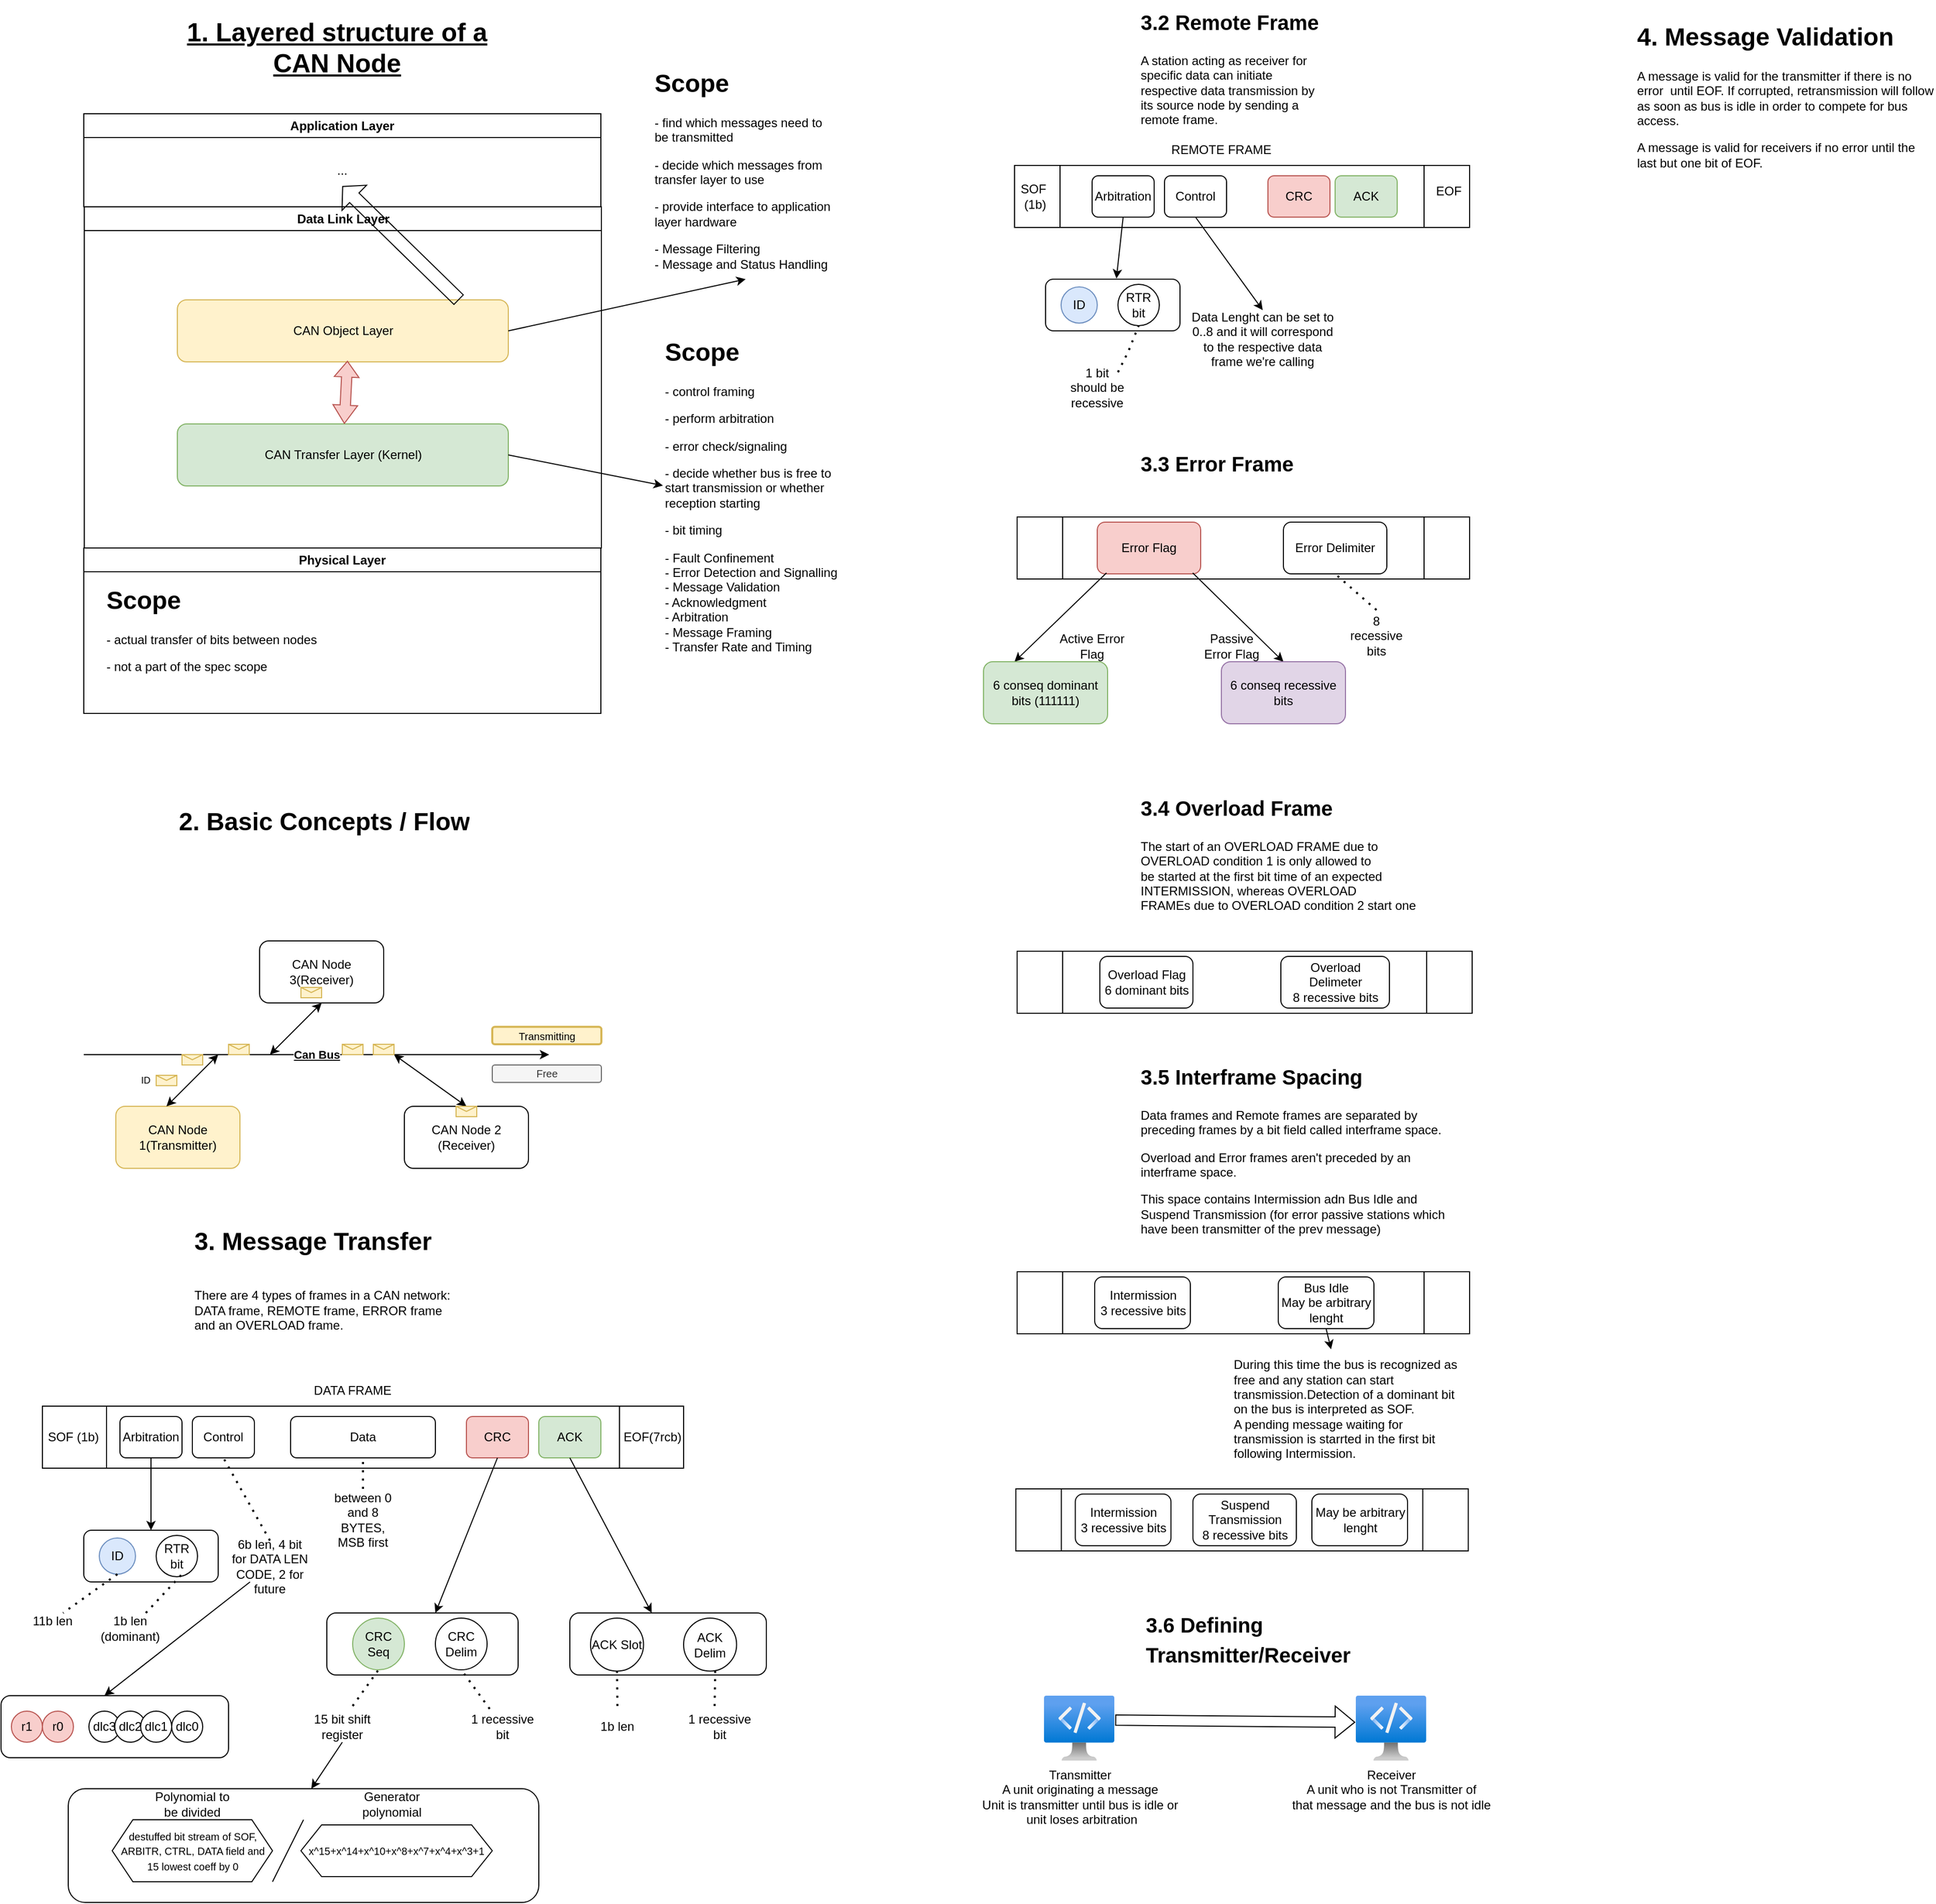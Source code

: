 <mxfile version="24.7.6">
  <diagram name="Page-1" id="1wEI3WNAIh0rknSwBO8R">
    <mxGraphModel dx="758" dy="946" grid="1" gridSize="10" guides="1" tooltips="1" connect="1" arrows="1" fold="1" page="1" pageScale="1" pageWidth="2900" pageHeight="1920" math="0" shadow="0">
      <root>
        <mxCell id="0" />
        <mxCell id="1" parent="0" />
        <mxCell id="lIAzLQjcqMZzX_TsZZTF-103" value="" style="rounded=1;whiteSpace=wrap;html=1;" vertex="1" parent="1">
          <mxGeometry x="85" y="1730" width="455" height="110" as="geometry" />
        </mxCell>
        <mxCell id="lIAzLQjcqMZzX_TsZZTF-1" value="Data Link Layer" style="swimlane;whiteSpace=wrap;html=1;" vertex="1" parent="1">
          <mxGeometry x="100.5" y="200" width="500" height="330" as="geometry" />
        </mxCell>
        <mxCell id="lIAzLQjcqMZzX_TsZZTF-2" value="CAN Object Layer" style="rounded=1;whiteSpace=wrap;html=1;fillColor=#fff2cc;strokeColor=#d6b656;" vertex="1" parent="lIAzLQjcqMZzX_TsZZTF-1">
          <mxGeometry x="90" y="90" width="320" height="60" as="geometry" />
        </mxCell>
        <mxCell id="lIAzLQjcqMZzX_TsZZTF-3" value="CAN Transfer Layer (Kernel)" style="rounded=1;whiteSpace=wrap;html=1;fillColor=#d5e8d4;strokeColor=#82b366;" vertex="1" parent="lIAzLQjcqMZzX_TsZZTF-1">
          <mxGeometry x="90" y="210" width="320" height="60" as="geometry" />
        </mxCell>
        <mxCell id="lIAzLQjcqMZzX_TsZZTF-13" value="" style="shape=flexArrow;endArrow=classic;startArrow=classic;html=1;rounded=0;entryX=0.514;entryY=0.983;entryDx=0;entryDy=0;entryPerimeter=0;fillColor=#f8cecc;strokeColor=#b85450;endWidth=12.857;endSize=4.733;startWidth=12.857;startSize=5.552;" edge="1" parent="lIAzLQjcqMZzX_TsZZTF-1" source="lIAzLQjcqMZzX_TsZZTF-3" target="lIAzLQjcqMZzX_TsZZTF-2">
          <mxGeometry width="100" height="100" relative="1" as="geometry">
            <mxPoint x="320" y="390" as="sourcePoint" />
            <mxPoint x="420" y="290" as="targetPoint" />
          </mxGeometry>
        </mxCell>
        <mxCell id="lIAzLQjcqMZzX_TsZZTF-6" value="&lt;h1 style=&quot;margin-top: 0px;&quot;&gt;Scope&lt;br&gt;&lt;/h1&gt;&lt;p&gt;- find which messages need to be transmitted&lt;/p&gt;&lt;p&gt;- decide which messages from transfer layer to use&lt;/p&gt;&lt;p&gt;- provide interface to application layer hardware&lt;/p&gt;&lt;p&gt;- Message Filtering&lt;br&gt;- Message and Status Handling&lt;br&gt;&lt;/p&gt;" style="text;html=1;whiteSpace=wrap;overflow=hidden;rounded=0;" vertex="1" parent="1">
          <mxGeometry x="650" y="60" width="180" height="210" as="geometry" />
        </mxCell>
        <mxCell id="lIAzLQjcqMZzX_TsZZTF-7" value="" style="endArrow=classic;html=1;rounded=0;exitX=1;exitY=0.5;exitDx=0;exitDy=0;" edge="1" parent="1" source="lIAzLQjcqMZzX_TsZZTF-3" target="lIAzLQjcqMZzX_TsZZTF-8">
          <mxGeometry width="50" height="50" relative="1" as="geometry">
            <mxPoint x="390" y="620" as="sourcePoint" />
            <mxPoint x="740" y="730" as="targetPoint" />
          </mxGeometry>
        </mxCell>
        <mxCell id="lIAzLQjcqMZzX_TsZZTF-8" value="&lt;h1 style=&quot;margin-top: 0px;&quot;&gt;Scope&lt;br&gt;&lt;/h1&gt;&lt;p&gt;- control framing&lt;/p&gt;&lt;p&gt;- perform arbitration&lt;/p&gt;&lt;p&gt;- error check/signaling&lt;/p&gt;&lt;p&gt;- decide whether bus is free to start transmission or whether reception starting&lt;/p&gt;&lt;p&gt;- bit timing&lt;/p&gt;&lt;p&gt;- Fault Confinement&lt;br&gt;- Error Detection and Signalling&lt;br&gt;- Message Validation&lt;br&gt;- Acknowledgment&lt;br&gt;- Arbitration&lt;br&gt;- Message Framing&lt;br&gt;- Transfer Rate and Timing&lt;br&gt;&lt;/p&gt;" style="text;html=1;whiteSpace=wrap;overflow=hidden;rounded=0;" vertex="1" parent="1">
          <mxGeometry x="660" y="320" width="180" height="335" as="geometry" />
        </mxCell>
        <mxCell id="lIAzLQjcqMZzX_TsZZTF-9" value="Physical Layer" style="swimlane;whiteSpace=wrap;html=1;" vertex="1" parent="1">
          <mxGeometry x="100" y="530" width="500" height="160" as="geometry" />
        </mxCell>
        <mxCell id="lIAzLQjcqMZzX_TsZZTF-10" value="&lt;h1 style=&quot;margin-top: 0px;&quot;&gt;Scope&lt;br&gt;&lt;/h1&gt;&lt;p&gt;- actual transfer of bits between nodes&lt;/p&gt;&lt;p&gt;- not a part of the spec scope&lt;br&gt;&lt;/p&gt;" style="text;html=1;whiteSpace=wrap;overflow=hidden;rounded=0;" vertex="1" parent="lIAzLQjcqMZzX_TsZZTF-9">
          <mxGeometry x="20" y="30" width="460" height="120" as="geometry" />
        </mxCell>
        <mxCell id="lIAzLQjcqMZzX_TsZZTF-4" value="" style="endArrow=classic;html=1;rounded=0;entryX=0.5;entryY=1;entryDx=0;entryDy=0;exitX=1;exitY=0.5;exitDx=0;exitDy=0;" edge="1" parent="1" source="lIAzLQjcqMZzX_TsZZTF-2" target="lIAzLQjcqMZzX_TsZZTF-6">
          <mxGeometry width="50" height="50" relative="1" as="geometry">
            <mxPoint x="400" y="430" as="sourcePoint" />
            <mxPoint x="434.211" y="300" as="targetPoint" />
          </mxGeometry>
        </mxCell>
        <mxCell id="lIAzLQjcqMZzX_TsZZTF-11" style="edgeStyle=orthogonalEdgeStyle;rounded=0;orthogonalLoop=1;jettySize=auto;html=1;exitX=0.5;exitY=1;exitDx=0;exitDy=0;" edge="1" parent="1" source="lIAzLQjcqMZzX_TsZZTF-6" target="lIAzLQjcqMZzX_TsZZTF-6">
          <mxGeometry relative="1" as="geometry" />
        </mxCell>
        <mxCell id="lIAzLQjcqMZzX_TsZZTF-12" value="Application Layer" style="swimlane;whiteSpace=wrap;html=1;" vertex="1" parent="1">
          <mxGeometry x="100" y="110" width="500" height="90" as="geometry" />
        </mxCell>
        <mxCell id="lIAzLQjcqMZzX_TsZZTF-15" value="..." style="text;html=1;align=center;verticalAlign=middle;whiteSpace=wrap;rounded=0;" vertex="1" parent="lIAzLQjcqMZzX_TsZZTF-12">
          <mxGeometry x="205" y="40" width="90" height="30" as="geometry" />
        </mxCell>
        <mxCell id="lIAzLQjcqMZzX_TsZZTF-14" value="" style="shape=flexArrow;endArrow=classic;html=1;rounded=0;width=12.941;endSize=4.894;exitX=0.851;exitY=0.003;exitDx=0;exitDy=0;exitPerimeter=0;entryX=0.5;entryY=1;entryDx=0;entryDy=0;" edge="1" parent="1" source="lIAzLQjcqMZzX_TsZZTF-2" target="lIAzLQjcqMZzX_TsZZTF-15">
          <mxGeometry width="50" height="50" relative="1" as="geometry">
            <mxPoint x="350" y="430" as="sourcePoint" />
            <mxPoint x="450" y="340" as="targetPoint" />
            <Array as="points" />
          </mxGeometry>
        </mxCell>
        <mxCell id="lIAzLQjcqMZzX_TsZZTF-17" value="1. Layered structure of a CAN Node" style="text;html=1;align=center;verticalAlign=middle;whiteSpace=wrap;rounded=0;fontStyle=5;fontSize=25;" vertex="1" parent="1">
          <mxGeometry x="190" y="30" width="310" height="30" as="geometry" />
        </mxCell>
        <mxCell id="lIAzLQjcqMZzX_TsZZTF-19" value="" style="endArrow=classic;html=1;rounded=0;fontStyle=1" edge="1" parent="1">
          <mxGeometry relative="1" as="geometry">
            <mxPoint x="100" y="1020" as="sourcePoint" />
            <mxPoint x="550" y="1020" as="targetPoint" />
          </mxGeometry>
        </mxCell>
        <mxCell id="lIAzLQjcqMZzX_TsZZTF-20" value="Label" style="edgeLabel;resizable=0;html=1;;align=center;verticalAlign=middle;" connectable="0" vertex="1" parent="lIAzLQjcqMZzX_TsZZTF-19">
          <mxGeometry relative="1" as="geometry" />
        </mxCell>
        <mxCell id="lIAzLQjcqMZzX_TsZZTF-23" value="&lt;b&gt;&lt;u&gt;Can Bus&lt;/u&gt;&lt;/b&gt;" style="edgeLabel;html=1;align=center;verticalAlign=middle;resizable=0;points=[];" vertex="1" connectable="0" parent="lIAzLQjcqMZzX_TsZZTF-19">
          <mxGeometry relative="1" as="geometry">
            <mxPoint as="offset" />
          </mxGeometry>
        </mxCell>
        <mxCell id="lIAzLQjcqMZzX_TsZZTF-26" value="CAN Node 1(Transmitter)" style="rounded=1;whiteSpace=wrap;html=1;fillColor=#fff2cc;strokeColor=#d6b656;" vertex="1" parent="1">
          <mxGeometry x="131" y="1070" width="120" height="60" as="geometry" />
        </mxCell>
        <mxCell id="lIAzLQjcqMZzX_TsZZTF-27" value="&lt;div&gt;CAN Node 2&lt;/div&gt;&lt;div&gt;(Receiver)&lt;br&gt;&lt;/div&gt;" style="rounded=1;whiteSpace=wrap;html=1;" vertex="1" parent="1">
          <mxGeometry x="410" y="1070" width="120" height="60" as="geometry" />
        </mxCell>
        <mxCell id="lIAzLQjcqMZzX_TsZZTF-30" value="&lt;div&gt;CAN Node 3(Receiver)&lt;/div&gt;" style="rounded=1;whiteSpace=wrap;html=1;" vertex="1" parent="1">
          <mxGeometry x="270" y="910" width="120" height="60" as="geometry" />
        </mxCell>
        <mxCell id="lIAzLQjcqMZzX_TsZZTF-31" value="" style="endArrow=classic;startArrow=classic;html=1;rounded=0;" edge="1" parent="1">
          <mxGeometry width="50" height="50" relative="1" as="geometry">
            <mxPoint x="180" y="1070" as="sourcePoint" />
            <mxPoint x="230" y="1020" as="targetPoint" />
          </mxGeometry>
        </mxCell>
        <mxCell id="lIAzLQjcqMZzX_TsZZTF-32" value="" style="endArrow=classic;startArrow=classic;html=1;rounded=0;" edge="1" parent="1">
          <mxGeometry width="50" height="50" relative="1" as="geometry">
            <mxPoint x="280" y="1020" as="sourcePoint" />
            <mxPoint x="330" y="970" as="targetPoint" />
          </mxGeometry>
        </mxCell>
        <mxCell id="lIAzLQjcqMZzX_TsZZTF-33" value="" style="endArrow=classic;startArrow=classic;html=1;rounded=0;entryX=0.5;entryY=0;entryDx=0;entryDy=0;" edge="1" parent="1" target="lIAzLQjcqMZzX_TsZZTF-27">
          <mxGeometry width="50" height="50" relative="1" as="geometry">
            <mxPoint x="400" y="1020" as="sourcePoint" />
            <mxPoint x="410" y="1020" as="targetPoint" />
          </mxGeometry>
        </mxCell>
        <mxCell id="lIAzLQjcqMZzX_TsZZTF-34" value="" style="shape=message;html=1;html=1;outlineConnect=0;labelPosition=center;verticalLabelPosition=bottom;align=center;verticalAlign=top;fillColor=#fff2cc;strokeColor=#d6b656;" vertex="1" parent="1">
          <mxGeometry x="170" y="1040" width="20" height="10" as="geometry" />
        </mxCell>
        <mxCell id="lIAzLQjcqMZzX_TsZZTF-36" value="" style="shape=message;html=1;html=1;outlineConnect=0;labelPosition=center;verticalLabelPosition=bottom;align=center;verticalAlign=top;fillColor=#fff2cc;strokeColor=#d6b656;" vertex="1" parent="1">
          <mxGeometry x="350" y="1010" width="20" height="10" as="geometry" />
        </mxCell>
        <mxCell id="lIAzLQjcqMZzX_TsZZTF-37" value="" style="shape=message;html=1;html=1;outlineConnect=0;labelPosition=center;verticalLabelPosition=bottom;align=center;verticalAlign=top;fillColor=#fff2cc;strokeColor=#d6b656;" vertex="1" parent="1">
          <mxGeometry x="380" y="1010" width="20" height="10" as="geometry" />
        </mxCell>
        <mxCell id="lIAzLQjcqMZzX_TsZZTF-38" value="" style="shape=message;html=1;html=1;outlineConnect=0;labelPosition=center;verticalLabelPosition=bottom;align=center;verticalAlign=top;fillColor=#fff2cc;strokeColor=#d6b656;" vertex="1" parent="1">
          <mxGeometry x="460" y="1070" width="20" height="10" as="geometry" />
        </mxCell>
        <mxCell id="lIAzLQjcqMZzX_TsZZTF-39" value="" style="shape=message;html=1;html=1;outlineConnect=0;labelPosition=center;verticalLabelPosition=bottom;align=center;verticalAlign=top;fillColor=#fff2cc;strokeColor=#d6b656;" vertex="1" parent="1">
          <mxGeometry x="240" y="1010" width="20" height="10" as="geometry" />
        </mxCell>
        <mxCell id="lIAzLQjcqMZzX_TsZZTF-40" value="" style="shape=message;html=1;html=1;outlineConnect=0;labelPosition=center;verticalLabelPosition=bottom;align=center;verticalAlign=top;fillColor=#fff2cc;strokeColor=#d6b656;" vertex="1" parent="1">
          <mxGeometry x="195" y="1020" width="20" height="10" as="geometry" />
        </mxCell>
        <mxCell id="lIAzLQjcqMZzX_TsZZTF-41" value="ID" style="text;html=1;align=center;verticalAlign=middle;whiteSpace=wrap;rounded=0;fontSize=9;" vertex="1" parent="1">
          <mxGeometry x="150" y="1040" width="20" height="10" as="geometry" />
        </mxCell>
        <mxCell id="lIAzLQjcqMZzX_TsZZTF-42" value="Free" style="rounded=1;html=1;shadow=0;dashed=0;whiteSpace=wrap;fontSize=10;align=center;fillColor=#f5f5f5;fontColor=#333333;strokeColor=#666666;" vertex="1" parent="1">
          <mxGeometry x="495" y="1030" width="105.5" height="16.88" as="geometry" />
        </mxCell>
        <mxCell id="lIAzLQjcqMZzX_TsZZTF-43" value="Transmitting" style="rounded=1;html=1;shadow=0;dashed=0;whiteSpace=wrap;fontSize=10;fillColor=#fff2cc;align=center;strokeColor=#d6b656;strokeWidth=2;" vertex="1" parent="1">
          <mxGeometry x="495" y="993.12" width="105.5" height="16.88" as="geometry" />
        </mxCell>
        <mxCell id="lIAzLQjcqMZzX_TsZZTF-44" value="" style="shape=message;html=1;html=1;outlineConnect=0;labelPosition=center;verticalLabelPosition=bottom;align=center;verticalAlign=top;fillColor=#fff2cc;strokeColor=#d6b656;" vertex="1" parent="1">
          <mxGeometry x="310" y="955" width="20" height="10" as="geometry" />
        </mxCell>
        <mxCell id="lIAzLQjcqMZzX_TsZZTF-46" value="&lt;br&gt;&lt;h1 style=&quot;margin-top: 0px;&quot;&gt;2. Basic Concepts / Flow&lt;br&gt;&lt;/h1&gt;" style="text;html=1;whiteSpace=wrap;overflow=hidden;rounded=0;" vertex="1" parent="1">
          <mxGeometry x="190" y="760" width="325" height="55" as="geometry" />
        </mxCell>
        <mxCell id="lIAzLQjcqMZzX_TsZZTF-48" value="&lt;h1 style=&quot;margin-top: 0px;&quot;&gt;3. Message Transfer&lt;br&gt;&lt;/h1&gt;&lt;div&gt;&lt;br&gt;&lt;/div&gt;&lt;div&gt;There are 4 types of frames in a CAN network:&lt;/div&gt;&lt;div&gt;DATA frame, REMOTE frame, ERROR frame and an OVERLOAD frame.&lt;br&gt;&lt;/div&gt;" style="text;html=1;whiteSpace=wrap;overflow=hidden;rounded=0;" vertex="1" parent="1">
          <mxGeometry x="205" y="1180" width="250" height="110" as="geometry" />
        </mxCell>
        <mxCell id="lIAzLQjcqMZzX_TsZZTF-50" value="" style="shape=process;whiteSpace=wrap;html=1;backgroundOutline=1;" vertex="1" parent="1">
          <mxGeometry x="60" y="1360" width="620" height="60" as="geometry" />
        </mxCell>
        <mxCell id="lIAzLQjcqMZzX_TsZZTF-51" value="DATA FRAME" style="text;html=1;align=center;verticalAlign=middle;whiteSpace=wrap;rounded=0;" vertex="1" parent="1">
          <mxGeometry x="305" y="1330" width="110" height="30" as="geometry" />
        </mxCell>
        <mxCell id="lIAzLQjcqMZzX_TsZZTF-52" value="SOF (1b)" style="text;html=1;align=center;verticalAlign=middle;whiteSpace=wrap;rounded=0;" vertex="1" parent="1">
          <mxGeometry x="60" y="1375" width="60" height="30" as="geometry" />
        </mxCell>
        <mxCell id="lIAzLQjcqMZzX_TsZZTF-53" value="EOF(7rcb)" style="text;html=1;align=center;verticalAlign=middle;whiteSpace=wrap;rounded=0;" vertex="1" parent="1">
          <mxGeometry x="620" y="1375" width="60" height="30" as="geometry" />
        </mxCell>
        <mxCell id="lIAzLQjcqMZzX_TsZZTF-54" value="Arbitration" style="rounded=1;whiteSpace=wrap;html=1;" vertex="1" parent="1">
          <mxGeometry x="135" y="1370" width="60" height="40" as="geometry" />
        </mxCell>
        <mxCell id="lIAzLQjcqMZzX_TsZZTF-55" value="Control" style="rounded=1;whiteSpace=wrap;html=1;" vertex="1" parent="1">
          <mxGeometry x="205" y="1370" width="60" height="40" as="geometry" />
        </mxCell>
        <mxCell id="lIAzLQjcqMZzX_TsZZTF-56" value="Data" style="rounded=1;whiteSpace=wrap;html=1;" vertex="1" parent="1">
          <mxGeometry x="300" y="1370" width="140" height="40" as="geometry" />
        </mxCell>
        <mxCell id="lIAzLQjcqMZzX_TsZZTF-57" value="CRC" style="rounded=1;whiteSpace=wrap;html=1;fillColor=#f8cecc;strokeColor=#b85450;" vertex="1" parent="1">
          <mxGeometry x="470" y="1370" width="60" height="40" as="geometry" />
        </mxCell>
        <mxCell id="lIAzLQjcqMZzX_TsZZTF-58" value="ACK" style="rounded=1;whiteSpace=wrap;html=1;fillColor=#d5e8d4;strokeColor=#82b366;" vertex="1" parent="1">
          <mxGeometry x="540" y="1370" width="60" height="40" as="geometry" />
        </mxCell>
        <mxCell id="lIAzLQjcqMZzX_TsZZTF-59" value="" style="endArrow=classic;html=1;rounded=0;exitX=0.5;exitY=1;exitDx=0;exitDy=0;" edge="1" parent="1" source="lIAzLQjcqMZzX_TsZZTF-54">
          <mxGeometry width="50" height="50" relative="1" as="geometry">
            <mxPoint x="340" y="1460" as="sourcePoint" />
            <mxPoint x="165" y="1480" as="targetPoint" />
          </mxGeometry>
        </mxCell>
        <mxCell id="lIAzLQjcqMZzX_TsZZTF-61" value="" style="rounded=1;whiteSpace=wrap;html=1;" vertex="1" parent="1">
          <mxGeometry x="100" y="1480" width="130" height="50" as="geometry" />
        </mxCell>
        <mxCell id="lIAzLQjcqMZzX_TsZZTF-62" value="ID" style="ellipse;whiteSpace=wrap;html=1;aspect=fixed;fillColor=#dae8fc;strokeColor=#6c8ebf;" vertex="1" parent="1">
          <mxGeometry x="115" y="1487.5" width="35" height="35" as="geometry" />
        </mxCell>
        <mxCell id="lIAzLQjcqMZzX_TsZZTF-63" value="RTR bit" style="ellipse;whiteSpace=wrap;html=1;aspect=fixed;" vertex="1" parent="1">
          <mxGeometry x="170" y="1485" width="40" height="40" as="geometry" />
        </mxCell>
        <mxCell id="lIAzLQjcqMZzX_TsZZTF-64" value="" style="endArrow=none;dashed=1;html=1;dashPattern=1 3;strokeWidth=2;rounded=0;exitX=0.5;exitY=1;exitDx=0;exitDy=0;" edge="1" parent="1" source="lIAzLQjcqMZzX_TsZZTF-62">
          <mxGeometry width="50" height="50" relative="1" as="geometry">
            <mxPoint x="340" y="1460" as="sourcePoint" />
            <mxPoint x="80" y="1560" as="targetPoint" />
          </mxGeometry>
        </mxCell>
        <mxCell id="lIAzLQjcqMZzX_TsZZTF-65" value="&lt;div&gt;11b len&lt;/div&gt;&lt;div&gt;&lt;br&gt;&lt;/div&gt;" style="text;html=1;align=center;verticalAlign=middle;whiteSpace=wrap;rounded=0;" vertex="1" parent="1">
          <mxGeometry x="40" y="1560" width="60" height="30" as="geometry" />
        </mxCell>
        <mxCell id="lIAzLQjcqMZzX_TsZZTF-66" value="" style="endArrow=none;dashed=1;html=1;dashPattern=1 3;strokeWidth=2;rounded=0;" edge="1" parent="1">
          <mxGeometry width="50" height="50" relative="1" as="geometry">
            <mxPoint x="160" y="1560" as="sourcePoint" />
            <mxPoint x="195" y="1522.5" as="targetPoint" />
          </mxGeometry>
        </mxCell>
        <mxCell id="lIAzLQjcqMZzX_TsZZTF-67" value="1b len (dominant)" style="text;html=1;align=center;verticalAlign=middle;whiteSpace=wrap;rounded=0;" vertex="1" parent="1">
          <mxGeometry x="115" y="1560" width="60" height="30" as="geometry" />
        </mxCell>
        <mxCell id="lIAzLQjcqMZzX_TsZZTF-68" value="" style="endArrow=none;dashed=1;html=1;dashPattern=1 3;strokeWidth=2;rounded=0;entryX=0.5;entryY=1;entryDx=0;entryDy=0;" edge="1" parent="1" target="lIAzLQjcqMZzX_TsZZTF-55">
          <mxGeometry width="50" height="50" relative="1" as="geometry">
            <mxPoint x="280" y="1490" as="sourcePoint" />
            <mxPoint x="390" y="1410" as="targetPoint" />
          </mxGeometry>
        </mxCell>
        <mxCell id="lIAzLQjcqMZzX_TsZZTF-69" value="6b len, 4 bit for DATA LEN CODE, 2 for future" style="text;html=1;align=center;verticalAlign=middle;whiteSpace=wrap;rounded=0;" vertex="1" parent="1">
          <mxGeometry x="240" y="1500" width="80" height="30" as="geometry" />
        </mxCell>
        <mxCell id="lIAzLQjcqMZzX_TsZZTF-70" value="" style="endArrow=classic;html=1;rounded=0;" edge="1" parent="1" source="lIAzLQjcqMZzX_TsZZTF-69">
          <mxGeometry width="50" height="50" relative="1" as="geometry">
            <mxPoint x="340" y="1510" as="sourcePoint" />
            <mxPoint x="120" y="1640" as="targetPoint" />
          </mxGeometry>
        </mxCell>
        <mxCell id="lIAzLQjcqMZzX_TsZZTF-71" value="" style="rounded=1;whiteSpace=wrap;html=1;" vertex="1" parent="1">
          <mxGeometry x="20" y="1640" width="220" height="60" as="geometry" />
        </mxCell>
        <mxCell id="lIAzLQjcqMZzX_TsZZTF-72" value="r1" style="ellipse;whiteSpace=wrap;html=1;aspect=fixed;fillColor=#f8cecc;strokeColor=#b85450;" vertex="1" parent="1">
          <mxGeometry x="30" y="1655" width="30" height="30" as="geometry" />
        </mxCell>
        <mxCell id="lIAzLQjcqMZzX_TsZZTF-73" value="r0" style="ellipse;whiteSpace=wrap;html=1;aspect=fixed;fillColor=#f8cecc;strokeColor=#b85450;" vertex="1" parent="1">
          <mxGeometry x="60" y="1655" width="30" height="30" as="geometry" />
        </mxCell>
        <mxCell id="lIAzLQjcqMZzX_TsZZTF-74" value="dlc3" style="ellipse;whiteSpace=wrap;html=1;aspect=fixed;" vertex="1" parent="1">
          <mxGeometry x="105" y="1655" width="30" height="30" as="geometry" />
        </mxCell>
        <mxCell id="lIAzLQjcqMZzX_TsZZTF-75" value="dlc2" style="ellipse;whiteSpace=wrap;html=1;aspect=fixed;" vertex="1" parent="1">
          <mxGeometry x="130" y="1655" width="30" height="30" as="geometry" />
        </mxCell>
        <mxCell id="lIAzLQjcqMZzX_TsZZTF-76" value="dlc1" style="ellipse;whiteSpace=wrap;html=1;aspect=fixed;" vertex="1" parent="1">
          <mxGeometry x="155" y="1655" width="30" height="30" as="geometry" />
        </mxCell>
        <mxCell id="lIAzLQjcqMZzX_TsZZTF-77" value="dlc0" style="ellipse;whiteSpace=wrap;html=1;aspect=fixed;" vertex="1" parent="1">
          <mxGeometry x="185" y="1655" width="30" height="30" as="geometry" />
        </mxCell>
        <mxCell id="lIAzLQjcqMZzX_TsZZTF-78" value="" style="endArrow=none;dashed=1;html=1;dashPattern=1 3;strokeWidth=2;rounded=0;entryX=0.5;entryY=1;entryDx=0;entryDy=0;" edge="1" parent="1" target="lIAzLQjcqMZzX_TsZZTF-56">
          <mxGeometry width="50" height="50" relative="1" as="geometry">
            <mxPoint x="370" y="1440" as="sourcePoint" />
            <mxPoint x="400" y="1420" as="targetPoint" />
          </mxGeometry>
        </mxCell>
        <mxCell id="lIAzLQjcqMZzX_TsZZTF-79" value="between 0 and 8 BYTES, MSB first" style="text;html=1;align=center;verticalAlign=middle;whiteSpace=wrap;rounded=0;" vertex="1" parent="1">
          <mxGeometry x="340" y="1455" width="60" height="30" as="geometry" />
        </mxCell>
        <mxCell id="lIAzLQjcqMZzX_TsZZTF-80" value="" style="endArrow=classic;html=1;rounded=0;exitX=0.5;exitY=1;exitDx=0;exitDy=0;" edge="1" parent="1" source="lIAzLQjcqMZzX_TsZZTF-57">
          <mxGeometry width="50" height="50" relative="1" as="geometry">
            <mxPoint x="440" y="1480" as="sourcePoint" />
            <mxPoint x="440" y="1560" as="targetPoint" />
          </mxGeometry>
        </mxCell>
        <mxCell id="lIAzLQjcqMZzX_TsZZTF-81" value="" style="rounded=1;whiteSpace=wrap;html=1;" vertex="1" parent="1">
          <mxGeometry x="335" y="1560" width="185" height="60" as="geometry" />
        </mxCell>
        <mxCell id="lIAzLQjcqMZzX_TsZZTF-82" value="CRC Seq" style="ellipse;whiteSpace=wrap;html=1;aspect=fixed;fillColor=#d5e8d4;strokeColor=#82b366;" vertex="1" parent="1">
          <mxGeometry x="360" y="1565" width="50" height="50" as="geometry" />
        </mxCell>
        <mxCell id="lIAzLQjcqMZzX_TsZZTF-83" value="CRC Delim" style="ellipse;whiteSpace=wrap;html=1;aspect=fixed;" vertex="1" parent="1">
          <mxGeometry x="440" y="1565" width="50" height="50" as="geometry" />
        </mxCell>
        <mxCell id="lIAzLQjcqMZzX_TsZZTF-84" value="" style="endArrow=classic;html=1;rounded=0;exitX=0.5;exitY=1;exitDx=0;exitDy=0;" edge="1" parent="1" source="lIAzLQjcqMZzX_TsZZTF-58" target="lIAzLQjcqMZzX_TsZZTF-85">
          <mxGeometry width="50" height="50" relative="1" as="geometry">
            <mxPoint x="630" y="1480" as="sourcePoint" />
            <mxPoint x="640" y="1560" as="targetPoint" />
          </mxGeometry>
        </mxCell>
        <mxCell id="lIAzLQjcqMZzX_TsZZTF-85" value="" style="rounded=1;whiteSpace=wrap;html=1;" vertex="1" parent="1">
          <mxGeometry x="570" y="1560" width="190" height="60" as="geometry" />
        </mxCell>
        <mxCell id="lIAzLQjcqMZzX_TsZZTF-86" value="ACK Slot" style="ellipse;whiteSpace=wrap;html=1;aspect=fixed;" vertex="1" parent="1">
          <mxGeometry x="590" y="1565" width="51.25" height="51.25" as="geometry" />
        </mxCell>
        <mxCell id="lIAzLQjcqMZzX_TsZZTF-87" value="ACK Delim" style="ellipse;whiteSpace=wrap;html=1;aspect=fixed;" vertex="1" parent="1">
          <mxGeometry x="680" y="1565" width="51.25" height="51.25" as="geometry" />
        </mxCell>
        <mxCell id="lIAzLQjcqMZzX_TsZZTF-88" value="" style="endArrow=none;dashed=1;html=1;dashPattern=1 3;strokeWidth=2;rounded=0;entryX=0.5;entryY=1;entryDx=0;entryDy=0;" edge="1" parent="1" target="lIAzLQjcqMZzX_TsZZTF-86">
          <mxGeometry width="50" height="50" relative="1" as="geometry">
            <mxPoint x="616" y="1650" as="sourcePoint" />
            <mxPoint x="730" y="1430" as="targetPoint" />
          </mxGeometry>
        </mxCell>
        <mxCell id="lIAzLQjcqMZzX_TsZZTF-89" value="" style="endArrow=none;dashed=1;html=1;dashPattern=1 3;strokeWidth=2;rounded=0;entryX=0.597;entryY=0.982;entryDx=0;entryDy=0;entryPerimeter=0;" edge="1" parent="1" target="lIAzLQjcqMZzX_TsZZTF-87">
          <mxGeometry width="50" height="50" relative="1" as="geometry">
            <mxPoint x="710" y="1650" as="sourcePoint" />
            <mxPoint x="626" y="1626" as="targetPoint" />
          </mxGeometry>
        </mxCell>
        <mxCell id="lIAzLQjcqMZzX_TsZZTF-91" value="1 recessive bit" style="text;html=1;align=center;verticalAlign=middle;whiteSpace=wrap;rounded=0;" vertex="1" parent="1">
          <mxGeometry x="680" y="1655" width="70" height="30" as="geometry" />
        </mxCell>
        <mxCell id="lIAzLQjcqMZzX_TsZZTF-92" value="1b len" style="text;html=1;align=center;verticalAlign=middle;whiteSpace=wrap;rounded=0;" vertex="1" parent="1">
          <mxGeometry x="585.63" y="1655" width="60" height="30" as="geometry" />
        </mxCell>
        <mxCell id="lIAzLQjcqMZzX_TsZZTF-93" value="" style="endArrow=none;dashed=1;html=1;dashPattern=1 3;strokeWidth=2;rounded=0;exitX=0.718;exitY=0.98;exitDx=0;exitDy=0;exitPerimeter=0;" edge="1" parent="1" source="lIAzLQjcqMZzX_TsZZTF-81" target="lIAzLQjcqMZzX_TsZZTF-94">
          <mxGeometry width="50" height="50" relative="1" as="geometry">
            <mxPoint x="370" y="1600" as="sourcePoint" />
            <mxPoint x="470" y="1650" as="targetPoint" />
          </mxGeometry>
        </mxCell>
        <mxCell id="lIAzLQjcqMZzX_TsZZTF-94" value="1 recessive bit" style="text;html=1;align=center;verticalAlign=middle;whiteSpace=wrap;rounded=0;" vertex="1" parent="1">
          <mxGeometry x="470" y="1655" width="70" height="30" as="geometry" />
        </mxCell>
        <mxCell id="lIAzLQjcqMZzX_TsZZTF-95" value="" style="endArrow=none;dashed=1;html=1;dashPattern=1 3;strokeWidth=2;rounded=0;entryX=0.5;entryY=1;entryDx=0;entryDy=0;" edge="1" parent="1" target="lIAzLQjcqMZzX_TsZZTF-82">
          <mxGeometry width="50" height="50" relative="1" as="geometry">
            <mxPoint x="360" y="1650" as="sourcePoint" />
            <mxPoint x="420" y="1550" as="targetPoint" />
          </mxGeometry>
        </mxCell>
        <mxCell id="lIAzLQjcqMZzX_TsZZTF-96" value="15 bit shift register" style="text;html=1;align=center;verticalAlign=middle;whiteSpace=wrap;rounded=0;" vertex="1" parent="1">
          <mxGeometry x="320" y="1655" width="60" height="30" as="geometry" />
        </mxCell>
        <mxCell id="lIAzLQjcqMZzX_TsZZTF-97" value="&lt;font style=&quot;font-size: 10px;&quot;&gt;destuffed bit stream of SOF, ARBITR, CTRL, DATA field and 15 lowest coeff by 0&lt;/font&gt;" style="shape=hexagon;perimeter=hexagonPerimeter2;whiteSpace=wrap;html=1;fixedSize=1;" vertex="1" parent="1">
          <mxGeometry x="127.5" y="1760" width="155" height="60" as="geometry" />
        </mxCell>
        <mxCell id="lIAzLQjcqMZzX_TsZZTF-98" value="&lt;font style=&quot;font-size: 10px;&quot;&gt;x^15+x^14+x^10+x^8+x^7+x^4+x^3+1&lt;/font&gt;" style="shape=hexagon;perimeter=hexagonPerimeter2;whiteSpace=wrap;html=1;fixedSize=1;" vertex="1" parent="1">
          <mxGeometry x="310" y="1765" width="185" height="50" as="geometry" />
        </mxCell>
        <mxCell id="lIAzLQjcqMZzX_TsZZTF-99" value="Polynomial to be divided" style="text;html=1;align=center;verticalAlign=middle;whiteSpace=wrap;rounded=0;" vertex="1" parent="1">
          <mxGeometry x="160" y="1730" width="90" height="30" as="geometry" />
        </mxCell>
        <mxCell id="lIAzLQjcqMZzX_TsZZTF-100" value="Generator polynomial" style="text;html=1;align=center;verticalAlign=middle;whiteSpace=wrap;rounded=0;" vertex="1" parent="1">
          <mxGeometry x="367.5" y="1730" width="60" height="30" as="geometry" />
        </mxCell>
        <mxCell id="lIAzLQjcqMZzX_TsZZTF-101" value="" style="endArrow=none;html=1;rounded=0;" edge="1" parent="1">
          <mxGeometry width="50" height="50" relative="1" as="geometry">
            <mxPoint x="282.5" y="1820" as="sourcePoint" />
            <mxPoint x="312.5" y="1760" as="targetPoint" />
          </mxGeometry>
        </mxCell>
        <mxCell id="lIAzLQjcqMZzX_TsZZTF-102" value="" style="endArrow=classic;html=1;rounded=0;exitX=0.5;exitY=1;exitDx=0;exitDy=0;" edge="1" parent="1" source="lIAzLQjcqMZzX_TsZZTF-96">
          <mxGeometry width="50" height="50" relative="1" as="geometry">
            <mxPoint x="320" y="1650" as="sourcePoint" />
            <mxPoint x="320" y="1730" as="targetPoint" />
          </mxGeometry>
        </mxCell>
        <mxCell id="lIAzLQjcqMZzX_TsZZTF-105" value="" style="shape=process;whiteSpace=wrap;html=1;backgroundOutline=1;" vertex="1" parent="1">
          <mxGeometry x="1000" y="160" width="440" height="60" as="geometry" />
        </mxCell>
        <mxCell id="lIAzLQjcqMZzX_TsZZTF-106" value="REMOTE FRAME" style="text;html=1;align=center;verticalAlign=middle;whiteSpace=wrap;rounded=0;" vertex="1" parent="1">
          <mxGeometry x="1145" y="130" width="110" height="30" as="geometry" />
        </mxCell>
        <mxCell id="lIAzLQjcqMZzX_TsZZTF-107" value="&lt;div&gt;SOF&amp;nbsp;&lt;/div&gt;&lt;div&gt;(1b)&lt;/div&gt;" style="text;html=1;align=center;verticalAlign=middle;whiteSpace=wrap;rounded=0;" vertex="1" parent="1">
          <mxGeometry x="990" y="175" width="60" height="30" as="geometry" />
        </mxCell>
        <mxCell id="lIAzLQjcqMZzX_TsZZTF-109" value="Arbitration" style="rounded=1;whiteSpace=wrap;html=1;" vertex="1" parent="1">
          <mxGeometry x="1075" y="170" width="60" height="40" as="geometry" />
        </mxCell>
        <mxCell id="lIAzLQjcqMZzX_TsZZTF-110" value="Control" style="rounded=1;whiteSpace=wrap;html=1;" vertex="1" parent="1">
          <mxGeometry x="1145" y="170" width="60" height="40" as="geometry" />
        </mxCell>
        <mxCell id="lIAzLQjcqMZzX_TsZZTF-112" value="CRC" style="rounded=1;whiteSpace=wrap;html=1;fillColor=#f8cecc;strokeColor=#b85450;" vertex="1" parent="1">
          <mxGeometry x="1245" y="170" width="60" height="40" as="geometry" />
        </mxCell>
        <mxCell id="lIAzLQjcqMZzX_TsZZTF-113" value="ACK" style="rounded=1;whiteSpace=wrap;html=1;fillColor=#d5e8d4;strokeColor=#82b366;" vertex="1" parent="1">
          <mxGeometry x="1310" y="170" width="60" height="40" as="geometry" />
        </mxCell>
        <mxCell id="lIAzLQjcqMZzX_TsZZTF-114" value="EOF" style="text;html=1;align=center;verticalAlign=middle;whiteSpace=wrap;rounded=0;" vertex="1" parent="1">
          <mxGeometry x="1390" y="170" width="60" height="30" as="geometry" />
        </mxCell>
        <mxCell id="lIAzLQjcqMZzX_TsZZTF-115" value="&lt;h1 style=&quot;margin-top: 0px;&quot;&gt;&lt;font style=&quot;font-size: 20px;&quot;&gt;3.2 Remote Frame &lt;br&gt;&lt;/font&gt;&lt;/h1&gt;&lt;p&gt;A station acting as receiver for specific data can initiate respective data transmission by its source node by sending a remote frame.&lt;br&gt;&lt;/p&gt;" style="text;html=1;whiteSpace=wrap;overflow=hidden;rounded=0;" vertex="1" parent="1">
          <mxGeometry x="1120" width="180" height="120" as="geometry" />
        </mxCell>
        <mxCell id="lIAzLQjcqMZzX_TsZZTF-116" value="" style="rounded=1;whiteSpace=wrap;html=1;" vertex="1" parent="1">
          <mxGeometry x="1030" y="270" width="130" height="50" as="geometry" />
        </mxCell>
        <mxCell id="lIAzLQjcqMZzX_TsZZTF-117" value="ID" style="ellipse;whiteSpace=wrap;html=1;aspect=fixed;fillColor=#dae8fc;strokeColor=#6c8ebf;" vertex="1" parent="1">
          <mxGeometry x="1045" y="277.5" width="35" height="35" as="geometry" />
        </mxCell>
        <mxCell id="lIAzLQjcqMZzX_TsZZTF-118" value="RTR bit" style="ellipse;whiteSpace=wrap;html=1;aspect=fixed;" vertex="1" parent="1">
          <mxGeometry x="1100" y="275" width="40" height="40" as="geometry" />
        </mxCell>
        <mxCell id="lIAzLQjcqMZzX_TsZZTF-119" value="" style="endArrow=classic;html=1;rounded=0;exitX=0.5;exitY=1;exitDx=0;exitDy=0;entryX=0.527;entryY=-0.012;entryDx=0;entryDy=0;entryPerimeter=0;" edge="1" parent="1" source="lIAzLQjcqMZzX_TsZZTF-109" target="lIAzLQjcqMZzX_TsZZTF-116">
          <mxGeometry width="50" height="50" relative="1" as="geometry">
            <mxPoint x="1105" y="205" as="sourcePoint" />
            <mxPoint x="1120" y="275" as="targetPoint" />
          </mxGeometry>
        </mxCell>
        <mxCell id="lIAzLQjcqMZzX_TsZZTF-120" value="" style="endArrow=none;dashed=1;html=1;dashPattern=1 3;strokeWidth=2;rounded=0;entryX=0.5;entryY=1;entryDx=0;entryDy=0;" edge="1" parent="1" target="lIAzLQjcqMZzX_TsZZTF-118">
          <mxGeometry width="50" height="50" relative="1" as="geometry">
            <mxPoint x="1100" y="360" as="sourcePoint" />
            <mxPoint x="1120" y="290" as="targetPoint" />
            <Array as="points">
              <mxPoint x="1110" y="340" />
            </Array>
          </mxGeometry>
        </mxCell>
        <mxCell id="lIAzLQjcqMZzX_TsZZTF-121" value="1 bit should be recessive" style="text;html=1;align=center;verticalAlign=middle;whiteSpace=wrap;rounded=0;" vertex="1" parent="1">
          <mxGeometry x="1050" y="360" width="60" height="30" as="geometry" />
        </mxCell>
        <mxCell id="lIAzLQjcqMZzX_TsZZTF-122" value="" style="endArrow=classic;html=1;rounded=0;exitX=0.5;exitY=1;exitDx=0;exitDy=0;" edge="1" parent="1" source="lIAzLQjcqMZzX_TsZZTF-110">
          <mxGeometry width="50" height="50" relative="1" as="geometry">
            <mxPoint x="1170" y="370" as="sourcePoint" />
            <mxPoint x="1240" y="300" as="targetPoint" />
          </mxGeometry>
        </mxCell>
        <mxCell id="lIAzLQjcqMZzX_TsZZTF-123" value="Data Lenght can be set to 0..8 and it will correspond to the respective data frame we&#39;re calling" style="text;html=1;align=center;verticalAlign=middle;whiteSpace=wrap;rounded=0;" vertex="1" parent="1">
          <mxGeometry x="1170" y="312.5" width="140" height="30" as="geometry" />
        </mxCell>
        <mxCell id="lIAzLQjcqMZzX_TsZZTF-125" value="&lt;h1 style=&quot;margin-top: 0px; font-size: 20px;&quot;&gt;3.3 Error Frame&lt;br&gt;&lt;/h1&gt;&lt;p&gt;&lt;br&gt;&lt;/p&gt;" style="text;html=1;whiteSpace=wrap;overflow=hidden;rounded=0;" vertex="1" parent="1">
          <mxGeometry x="1120" y="430" width="180" height="60" as="geometry" />
        </mxCell>
        <mxCell id="lIAzLQjcqMZzX_TsZZTF-126" value="" style="shape=process;whiteSpace=wrap;html=1;backgroundOutline=1;" vertex="1" parent="1">
          <mxGeometry x="1002.5" y="500" width="437.5" height="60" as="geometry" />
        </mxCell>
        <mxCell id="lIAzLQjcqMZzX_TsZZTF-127" value="Error Flag" style="rounded=1;whiteSpace=wrap;html=1;fillColor=#f8cecc;strokeColor=#b85450;" vertex="1" parent="1">
          <mxGeometry x="1080" y="505" width="100" height="50" as="geometry" />
        </mxCell>
        <mxCell id="lIAzLQjcqMZzX_TsZZTF-128" value="Error Delimiter" style="rounded=1;whiteSpace=wrap;html=1;" vertex="1" parent="1">
          <mxGeometry x="1260" y="505" width="100" height="50" as="geometry" />
        </mxCell>
        <mxCell id="lIAzLQjcqMZzX_TsZZTF-129" value="" style="endArrow=classic;html=1;rounded=0;exitX=0.089;exitY=0.983;exitDx=0;exitDy=0;exitPerimeter=0;" edge="1" parent="1" source="lIAzLQjcqMZzX_TsZZTF-127">
          <mxGeometry width="50" height="50" relative="1" as="geometry">
            <mxPoint x="1110" y="610" as="sourcePoint" />
            <mxPoint x="1000" y="640" as="targetPoint" />
          </mxGeometry>
        </mxCell>
        <mxCell id="lIAzLQjcqMZzX_TsZZTF-130" value="" style="endArrow=classic;html=1;rounded=0;exitX=0.923;exitY=0.983;exitDx=0;exitDy=0;exitPerimeter=0;entryX=0.5;entryY=0;entryDx=0;entryDy=0;" edge="1" parent="1" source="lIAzLQjcqMZzX_TsZZTF-127" target="lIAzLQjcqMZzX_TsZZTF-132">
          <mxGeometry width="50" height="50" relative="1" as="geometry">
            <mxPoint x="1099" y="564" as="sourcePoint" />
            <mxPoint x="1200" y="640" as="targetPoint" />
          </mxGeometry>
        </mxCell>
        <mxCell id="lIAzLQjcqMZzX_TsZZTF-131" value="6 conseq dominant bits (111111)" style="rounded=1;whiteSpace=wrap;html=1;fillColor=#d5e8d4;strokeColor=#82b366;" vertex="1" parent="1">
          <mxGeometry x="970" y="640" width="120" height="60" as="geometry" />
        </mxCell>
        <mxCell id="lIAzLQjcqMZzX_TsZZTF-132" value="6 conseq recessive bits" style="rounded=1;whiteSpace=wrap;html=1;fillColor=#e1d5e7;strokeColor=#9673a6;" vertex="1" parent="1">
          <mxGeometry x="1200" y="640" width="120" height="60" as="geometry" />
        </mxCell>
        <mxCell id="lIAzLQjcqMZzX_TsZZTF-133" value="Active Error Flag" style="text;html=1;align=center;verticalAlign=middle;whiteSpace=wrap;rounded=0;" vertex="1" parent="1">
          <mxGeometry x="1040" y="610" width="70" height="30" as="geometry" />
        </mxCell>
        <mxCell id="lIAzLQjcqMZzX_TsZZTF-134" value="Passive Error Flag" style="text;html=1;align=center;verticalAlign=middle;whiteSpace=wrap;rounded=0;" vertex="1" parent="1">
          <mxGeometry x="1175" y="610" width="70" height="30" as="geometry" />
        </mxCell>
        <mxCell id="lIAzLQjcqMZzX_TsZZTF-135" value="" style="endArrow=none;dashed=1;html=1;dashPattern=1 3;strokeWidth=2;rounded=0;entryX=0.5;entryY=1;entryDx=0;entryDy=0;" edge="1" parent="1" target="lIAzLQjcqMZzX_TsZZTF-128">
          <mxGeometry width="50" height="50" relative="1" as="geometry">
            <mxPoint x="1350" y="590" as="sourcePoint" />
            <mxPoint x="1360" y="570" as="targetPoint" />
          </mxGeometry>
        </mxCell>
        <mxCell id="lIAzLQjcqMZzX_TsZZTF-136" value="8 recessive bits" style="text;html=1;align=center;verticalAlign=middle;whiteSpace=wrap;rounded=0;" vertex="1" parent="1">
          <mxGeometry x="1320" y="600" width="60" height="30" as="geometry" />
        </mxCell>
        <mxCell id="lIAzLQjcqMZzX_TsZZTF-137" value="&lt;h1 style=&quot;margin-top: 0px;&quot;&gt;&lt;font style=&quot;font-size: 20px;&quot;&gt;3.4 Overload Frame&lt;br&gt;&lt;/font&gt;&lt;/h1&gt;&lt;p&gt;The start of an OVERLOAD FRAME due to OVERLOAD condition 1 is only allowed to&lt;br&gt;be started at the first bit time of an expected INTERMISSION, whereas OVERLOAD&lt;br&gt;FRAMEs due to OVERLOAD condition 2 start one bit after detecting the ’dominant’ bit.&lt;br&gt;&lt;/p&gt;" style="text;html=1;whiteSpace=wrap;overflow=hidden;rounded=0;" vertex="1" parent="1">
          <mxGeometry x="1120" y="760" width="270" height="120" as="geometry" />
        </mxCell>
        <mxCell id="lIAzLQjcqMZzX_TsZZTF-138" value="" style="shape=process;whiteSpace=wrap;html=1;backgroundOutline=1;" vertex="1" parent="1">
          <mxGeometry x="1002.5" y="920" width="440" height="60" as="geometry" />
        </mxCell>
        <mxCell id="lIAzLQjcqMZzX_TsZZTF-139" value="&lt;div&gt;Overload Flag&lt;/div&gt;&lt;div&gt;6 dominant bits&lt;br&gt;&lt;/div&gt;" style="rounded=1;whiteSpace=wrap;html=1;" vertex="1" parent="1">
          <mxGeometry x="1082.5" y="925" width="90" height="50" as="geometry" />
        </mxCell>
        <mxCell id="lIAzLQjcqMZzX_TsZZTF-140" value="&lt;div&gt;Overload Delimeter&lt;/div&gt;&lt;div&gt;8 recessive bits&lt;br&gt;&lt;/div&gt;" style="rounded=1;whiteSpace=wrap;html=1;" vertex="1" parent="1">
          <mxGeometry x="1257.5" y="925" width="105" height="50" as="geometry" />
        </mxCell>
        <mxCell id="lIAzLQjcqMZzX_TsZZTF-141" value="&lt;h1 style=&quot;margin-top: 0px;&quot;&gt;&lt;font style=&quot;font-size: 20px;&quot;&gt;3.5 Interframe Spacing&lt;br&gt;&lt;/font&gt;&lt;/h1&gt;&lt;p&gt;Data frames and Remote frames are separated by preceding frames by a bit field called interframe space. &lt;br&gt;&lt;/p&gt;&lt;p&gt;Overload and Error frames aren&#39;t preceded by an interframe space.&lt;/p&gt;&lt;p&gt;This space contains Intermission adn Bus Idle and Suspend Transmission (for error passive stations which have been transmitter of the prev message)&lt;br&gt;&lt;/p&gt;" style="text;html=1;whiteSpace=wrap;overflow=hidden;rounded=0;" vertex="1" parent="1">
          <mxGeometry x="1120" y="1020" width="310" height="180" as="geometry" />
        </mxCell>
        <mxCell id="lIAzLQjcqMZzX_TsZZTF-142" value="" style="shape=process;whiteSpace=wrap;html=1;backgroundOutline=1;" vertex="1" parent="1">
          <mxGeometry x="1002.5" y="1230" width="437.5" height="60" as="geometry" />
        </mxCell>
        <mxCell id="lIAzLQjcqMZzX_TsZZTF-143" value="&lt;div&gt;Intermission&lt;/div&gt;&lt;div&gt;3 recessive bits&lt;br&gt;&lt;/div&gt;" style="rounded=1;whiteSpace=wrap;html=1;" vertex="1" parent="1">
          <mxGeometry x="1077.5" y="1235" width="92.5" height="50" as="geometry" />
        </mxCell>
        <mxCell id="lIAzLQjcqMZzX_TsZZTF-144" value="&lt;div&gt;Bus Idle&lt;br&gt;&lt;/div&gt;&lt;div&gt;May be arbitrary lenght&lt;/div&gt;" style="rounded=1;whiteSpace=wrap;html=1;" vertex="1" parent="1">
          <mxGeometry x="1255" y="1235" width="92.5" height="50" as="geometry" />
        </mxCell>
        <mxCell id="lIAzLQjcqMZzX_TsZZTF-145" value="" style="endArrow=classic;html=1;rounded=0;exitX=0.5;exitY=1;exitDx=0;exitDy=0;" edge="1" parent="1" source="lIAzLQjcqMZzX_TsZZTF-144" target="lIAzLQjcqMZzX_TsZZTF-146">
          <mxGeometry width="50" height="50" relative="1" as="geometry">
            <mxPoint x="1230" y="1290" as="sourcePoint" />
            <mxPoint x="1240" y="1360" as="targetPoint" />
          </mxGeometry>
        </mxCell>
        <mxCell id="lIAzLQjcqMZzX_TsZZTF-146" value="&lt;div align=&quot;left&quot;&gt;During this time the bus is recognized as free and any station can start transmission.Detection of a dominant bit on the bus is interpreted as SOF. &lt;br&gt;&lt;/div&gt;&lt;div align=&quot;left&quot;&gt;A pending message waiting for transmission is starrted in the first bit following Intermission.&lt;br&gt;&lt;/div&gt;" style="text;html=1;align=left;verticalAlign=middle;whiteSpace=wrap;rounded=0;" vertex="1" parent="1">
          <mxGeometry x="1210" y="1305" width="220" height="115" as="geometry" />
        </mxCell>
        <mxCell id="lIAzLQjcqMZzX_TsZZTF-147" value="" style="shape=process;whiteSpace=wrap;html=1;backgroundOutline=1;" vertex="1" parent="1">
          <mxGeometry x="1001.25" y="1440" width="437.5" height="60" as="geometry" />
        </mxCell>
        <mxCell id="lIAzLQjcqMZzX_TsZZTF-148" value="&lt;div&gt;Intermission&lt;/div&gt;&lt;div&gt;3 recessive bits&lt;br&gt;&lt;/div&gt;" style="rounded=1;whiteSpace=wrap;html=1;" vertex="1" parent="1">
          <mxGeometry x="1058.75" y="1445" width="92.5" height="50" as="geometry" />
        </mxCell>
        <mxCell id="lIAzLQjcqMZzX_TsZZTF-149" value="May be arbitrary lenght" style="rounded=1;whiteSpace=wrap;html=1;" vertex="1" parent="1">
          <mxGeometry x="1287.5" y="1445" width="92.5" height="50" as="geometry" />
        </mxCell>
        <mxCell id="lIAzLQjcqMZzX_TsZZTF-151" value="&lt;div&gt;Suspend Transmission&lt;/div&gt;&lt;div&gt;8 recessive bits&lt;br&gt;&lt;/div&gt;" style="rounded=1;whiteSpace=wrap;html=1;" vertex="1" parent="1">
          <mxGeometry x="1172.5" y="1445" width="100" height="50" as="geometry" />
        </mxCell>
        <mxCell id="lIAzLQjcqMZzX_TsZZTF-152" value="&lt;h1 style=&quot;margin-top: 0px;&quot;&gt;&lt;font style=&quot;font-size: 20px;&quot;&gt;3.6 Defining Transmitter/Receiver&lt;br&gt;&lt;/font&gt;&lt;/h1&gt;&lt;p&gt;&lt;br&gt;&lt;/p&gt;" style="text;html=1;whiteSpace=wrap;overflow=hidden;rounded=0;" vertex="1" parent="1">
          <mxGeometry x="1125" y="1550" width="225" height="60" as="geometry" />
        </mxCell>
        <mxCell id="lIAzLQjcqMZzX_TsZZTF-153" value="&lt;div&gt;Transmitter&lt;/div&gt;&lt;div&gt;A unit originating a message&lt;/div&gt;&lt;div&gt;Unit is transmitter until bus is idle or&lt;/div&gt;&lt;div&gt;&amp;nbsp;unit loses arbitration&lt;br&gt;&lt;/div&gt;" style="image;aspect=fixed;html=1;points=[];align=center;fontSize=12;image=img/lib/azure2/other/Defender_Engineering_Station.svg;" vertex="1" parent="1">
          <mxGeometry x="1028.5" y="1640" width="68" height="62.84" as="geometry" />
        </mxCell>
        <mxCell id="lIAzLQjcqMZzX_TsZZTF-154" value="&lt;div&gt;Receiver&lt;/div&gt;&lt;div&gt;A unit who is not Transmitter of &lt;br&gt;&lt;/div&gt;&lt;div&gt;that message and the bus is not idle&lt;br&gt;&lt;/div&gt;" style="image;aspect=fixed;html=1;points=[];align=center;fontSize=12;image=img/lib/azure2/other/Defender_Engineering_Station.svg;" vertex="1" parent="1">
          <mxGeometry x="1330" y="1640" width="68" height="62.84" as="geometry" />
        </mxCell>
        <mxCell id="lIAzLQjcqMZzX_TsZZTF-155" value="" style="shape=flexArrow;endArrow=classic;html=1;rounded=0;exitX=1.012;exitY=0.376;exitDx=0;exitDy=0;exitPerimeter=0;entryX=-0.008;entryY=0.409;entryDx=0;entryDy=0;entryPerimeter=0;" edge="1" parent="1" source="lIAzLQjcqMZzX_TsZZTF-153" target="lIAzLQjcqMZzX_TsZZTF-154">
          <mxGeometry width="50" height="50" relative="1" as="geometry">
            <mxPoint x="1260" y="1620" as="sourcePoint" />
            <mxPoint x="1310" y="1570" as="targetPoint" />
          </mxGeometry>
        </mxCell>
        <mxCell id="lIAzLQjcqMZzX_TsZZTF-156" value="&lt;h1 style=&quot;margin-top: 0px;&quot;&gt;4. Message Validation&lt;br&gt;&lt;/h1&gt;&lt;p&gt;A message is valid for the transmitter if there is no error&amp;nbsp; until EOF. If corrupted, retransmission will follow as soon as bus is idle in order to compete for bus access.&lt;/p&gt;&lt;p&gt;A message is valid for receivers if no error until the last but one bit of EOF.&lt;br&gt;&lt;/p&gt;" style="text;html=1;whiteSpace=wrap;overflow=hidden;rounded=0;" vertex="1" parent="1">
          <mxGeometry x="1600" y="15" width="290" height="160" as="geometry" />
        </mxCell>
      </root>
    </mxGraphModel>
  </diagram>
</mxfile>
